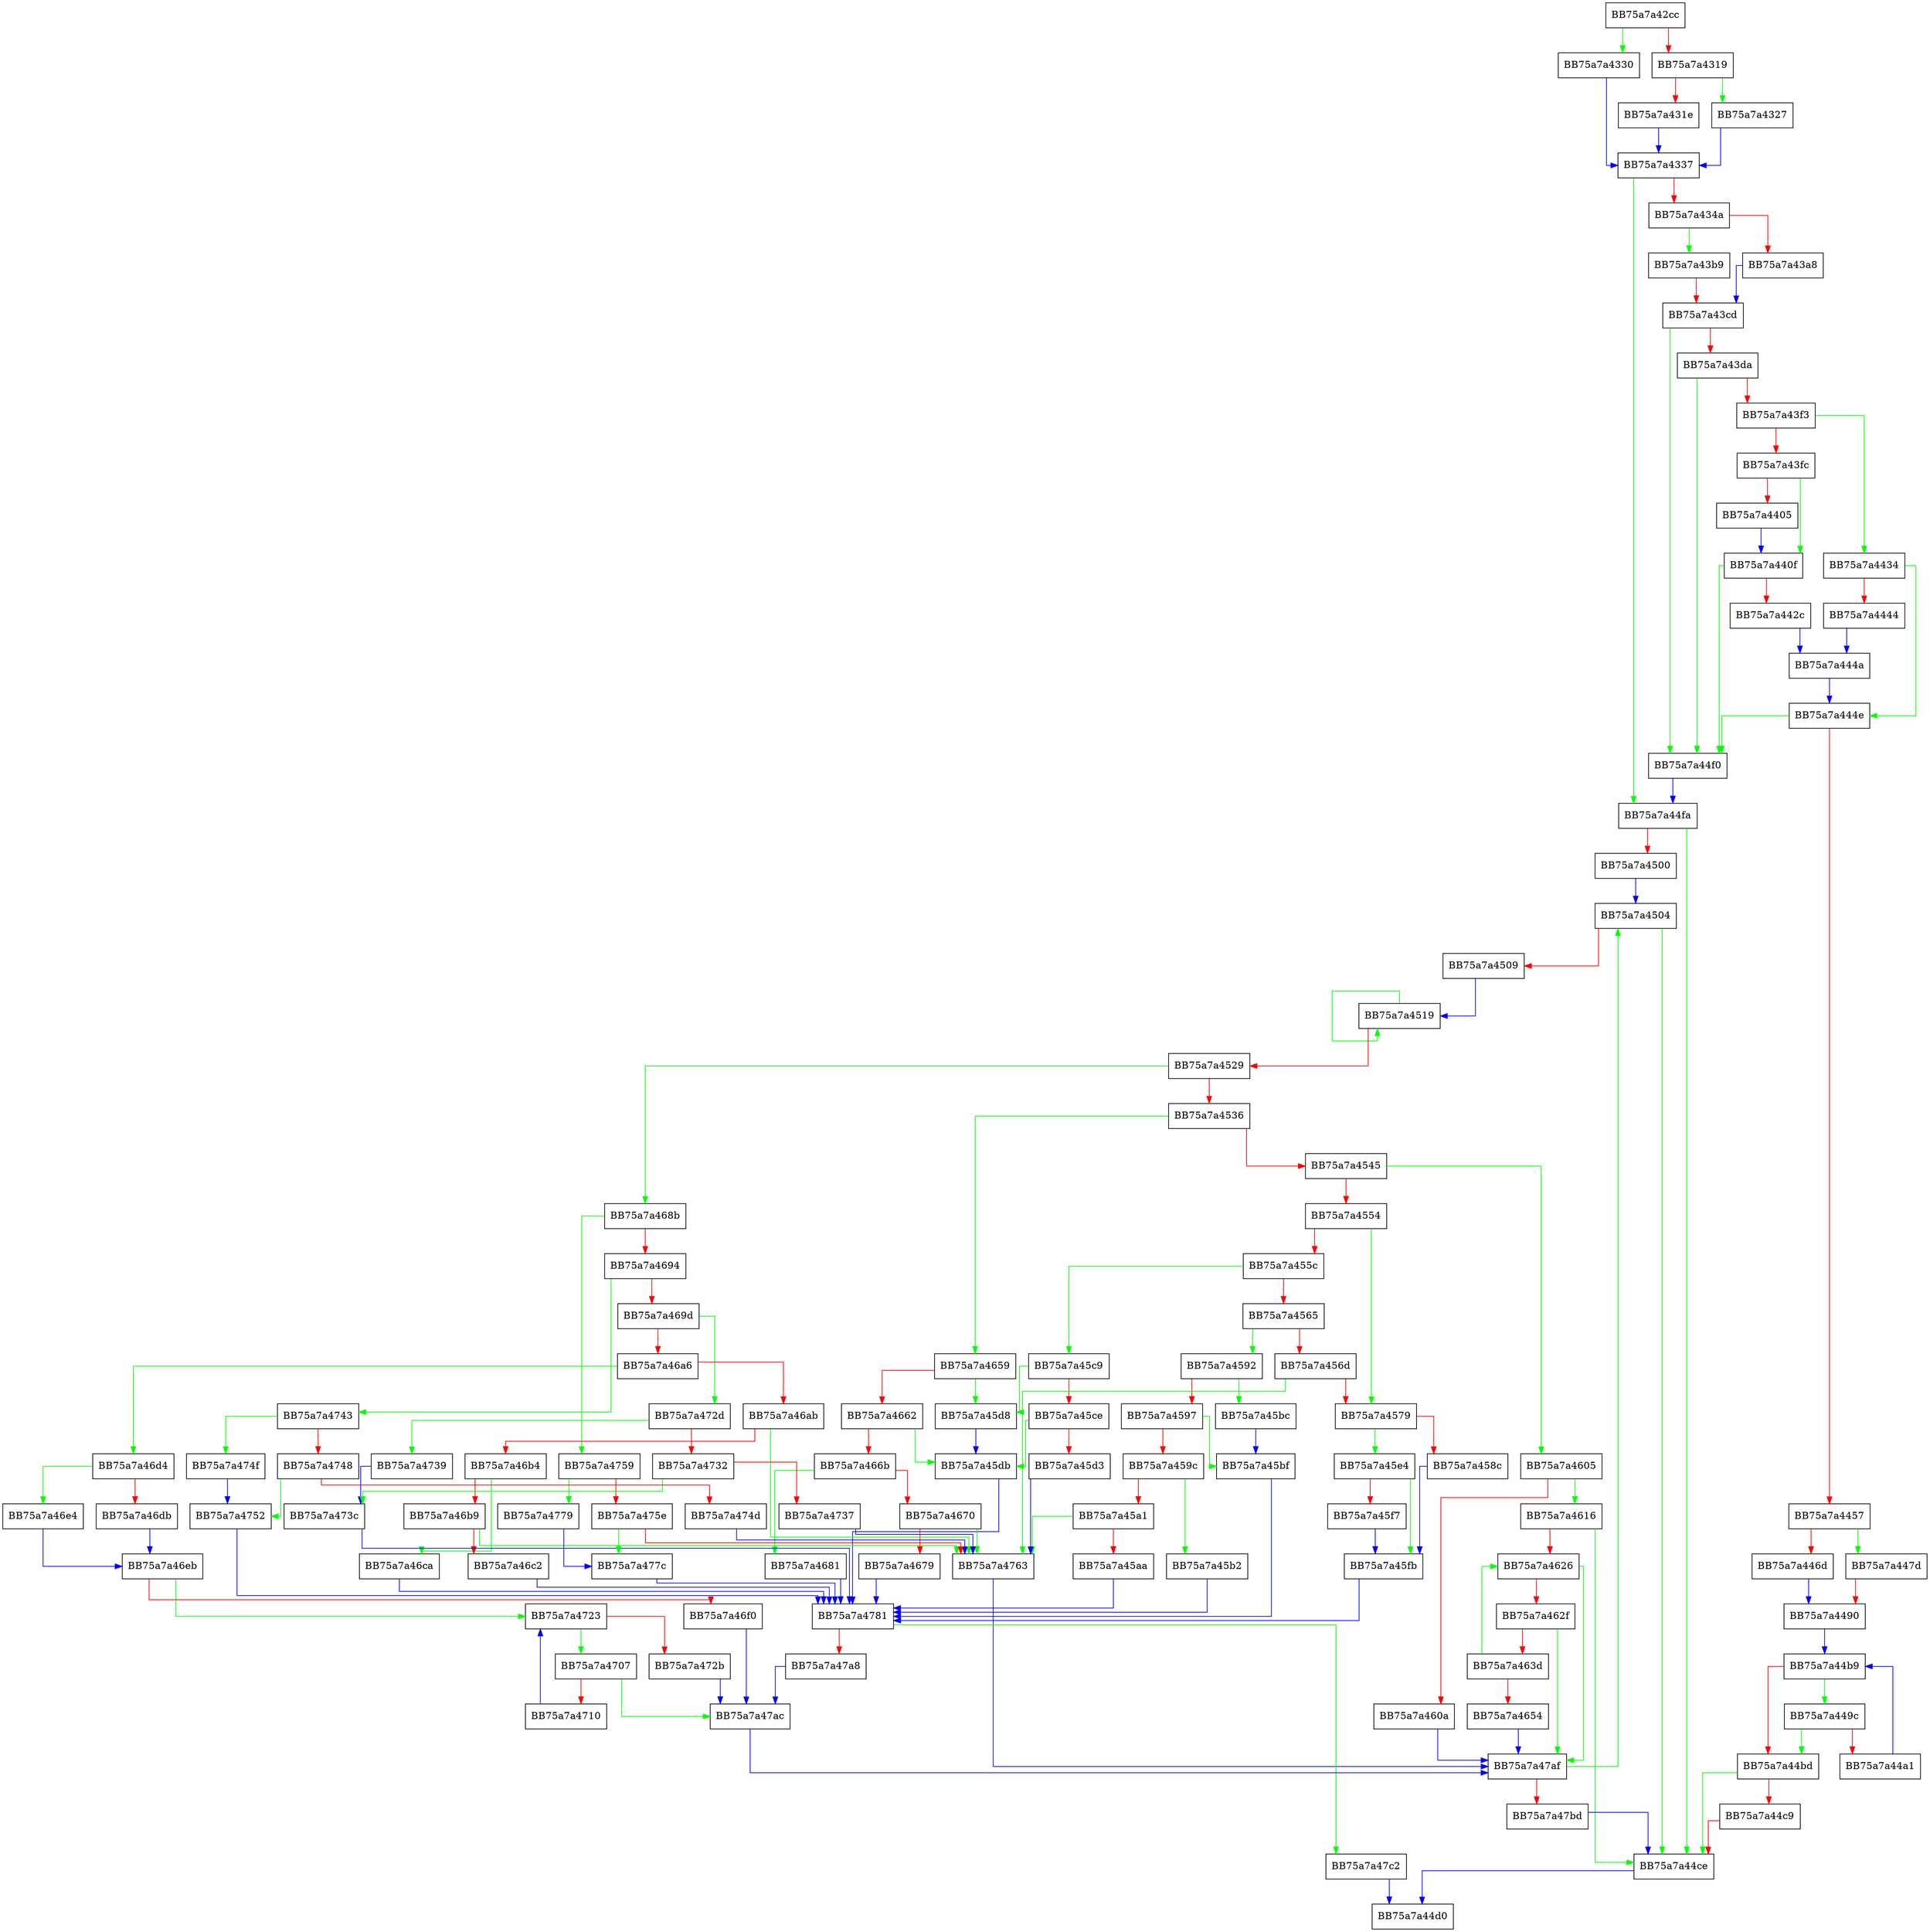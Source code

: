 digraph store_winword {
  node [shape="box"];
  graph [splines=ortho];
  BB75a7a42cc -> BB75a7a4330 [color="green"];
  BB75a7a42cc -> BB75a7a4319 [color="red"];
  BB75a7a4319 -> BB75a7a4327 [color="green"];
  BB75a7a4319 -> BB75a7a431e [color="red"];
  BB75a7a431e -> BB75a7a4337 [color="blue"];
  BB75a7a4327 -> BB75a7a4337 [color="blue"];
  BB75a7a4330 -> BB75a7a4337 [color="blue"];
  BB75a7a4337 -> BB75a7a44fa [color="green"];
  BB75a7a4337 -> BB75a7a434a [color="red"];
  BB75a7a434a -> BB75a7a43b9 [color="green"];
  BB75a7a434a -> BB75a7a43a8 [color="red"];
  BB75a7a43a8 -> BB75a7a43cd [color="blue"];
  BB75a7a43b9 -> BB75a7a43cd [color="red"];
  BB75a7a43cd -> BB75a7a44f0 [color="green"];
  BB75a7a43cd -> BB75a7a43da [color="red"];
  BB75a7a43da -> BB75a7a44f0 [color="green"];
  BB75a7a43da -> BB75a7a43f3 [color="red"];
  BB75a7a43f3 -> BB75a7a4434 [color="green"];
  BB75a7a43f3 -> BB75a7a43fc [color="red"];
  BB75a7a43fc -> BB75a7a440f [color="green"];
  BB75a7a43fc -> BB75a7a4405 [color="red"];
  BB75a7a4405 -> BB75a7a440f [color="blue"];
  BB75a7a440f -> BB75a7a44f0 [color="green"];
  BB75a7a440f -> BB75a7a442c [color="red"];
  BB75a7a442c -> BB75a7a444a [color="blue"];
  BB75a7a4434 -> BB75a7a444e [color="green"];
  BB75a7a4434 -> BB75a7a4444 [color="red"];
  BB75a7a4444 -> BB75a7a444a [color="blue"];
  BB75a7a444a -> BB75a7a444e [color="blue"];
  BB75a7a444e -> BB75a7a44f0 [color="green"];
  BB75a7a444e -> BB75a7a4457 [color="red"];
  BB75a7a4457 -> BB75a7a447d [color="green"];
  BB75a7a4457 -> BB75a7a446d [color="red"];
  BB75a7a446d -> BB75a7a4490 [color="blue"];
  BB75a7a447d -> BB75a7a4490 [color="red"];
  BB75a7a4490 -> BB75a7a44b9 [color="blue"];
  BB75a7a449c -> BB75a7a44bd [color="green"];
  BB75a7a449c -> BB75a7a44a1 [color="red"];
  BB75a7a44a1 -> BB75a7a44b9 [color="blue"];
  BB75a7a44b9 -> BB75a7a449c [color="green"];
  BB75a7a44b9 -> BB75a7a44bd [color="red"];
  BB75a7a44bd -> BB75a7a44ce [color="green"];
  BB75a7a44bd -> BB75a7a44c9 [color="red"];
  BB75a7a44c9 -> BB75a7a44ce [color="red"];
  BB75a7a44ce -> BB75a7a44d0 [color="blue"];
  BB75a7a44f0 -> BB75a7a44fa [color="blue"];
  BB75a7a44fa -> BB75a7a44ce [color="green"];
  BB75a7a44fa -> BB75a7a4500 [color="red"];
  BB75a7a4500 -> BB75a7a4504 [color="blue"];
  BB75a7a4504 -> BB75a7a44ce [color="green"];
  BB75a7a4504 -> BB75a7a4509 [color="red"];
  BB75a7a4509 -> BB75a7a4519 [color="blue"];
  BB75a7a4519 -> BB75a7a4519 [color="green"];
  BB75a7a4519 -> BB75a7a4529 [color="red"];
  BB75a7a4529 -> BB75a7a468b [color="green"];
  BB75a7a4529 -> BB75a7a4536 [color="red"];
  BB75a7a4536 -> BB75a7a4659 [color="green"];
  BB75a7a4536 -> BB75a7a4545 [color="red"];
  BB75a7a4545 -> BB75a7a4605 [color="green"];
  BB75a7a4545 -> BB75a7a4554 [color="red"];
  BB75a7a4554 -> BB75a7a4579 [color="green"];
  BB75a7a4554 -> BB75a7a455c [color="red"];
  BB75a7a455c -> BB75a7a45c9 [color="green"];
  BB75a7a455c -> BB75a7a4565 [color="red"];
  BB75a7a4565 -> BB75a7a4592 [color="green"];
  BB75a7a4565 -> BB75a7a456d [color="red"];
  BB75a7a456d -> BB75a7a4763 [color="green"];
  BB75a7a456d -> BB75a7a4579 [color="red"];
  BB75a7a4579 -> BB75a7a45e4 [color="green"];
  BB75a7a4579 -> BB75a7a458c [color="red"];
  BB75a7a458c -> BB75a7a45fb [color="blue"];
  BB75a7a4592 -> BB75a7a45bc [color="green"];
  BB75a7a4592 -> BB75a7a4597 [color="red"];
  BB75a7a4597 -> BB75a7a45bf [color="green"];
  BB75a7a4597 -> BB75a7a459c [color="red"];
  BB75a7a459c -> BB75a7a45b2 [color="green"];
  BB75a7a459c -> BB75a7a45a1 [color="red"];
  BB75a7a45a1 -> BB75a7a4763 [color="green"];
  BB75a7a45a1 -> BB75a7a45aa [color="red"];
  BB75a7a45aa -> BB75a7a4781 [color="blue"];
  BB75a7a45b2 -> BB75a7a4781 [color="blue"];
  BB75a7a45bc -> BB75a7a45bf [color="blue"];
  BB75a7a45bf -> BB75a7a4781 [color="blue"];
  BB75a7a45c9 -> BB75a7a45d8 [color="green"];
  BB75a7a45c9 -> BB75a7a45ce [color="red"];
  BB75a7a45ce -> BB75a7a45db [color="green"];
  BB75a7a45ce -> BB75a7a45d3 [color="red"];
  BB75a7a45d3 -> BB75a7a4763 [color="blue"];
  BB75a7a45d8 -> BB75a7a45db [color="blue"];
  BB75a7a45db -> BB75a7a4781 [color="blue"];
  BB75a7a45e4 -> BB75a7a45fb [color="green"];
  BB75a7a45e4 -> BB75a7a45f7 [color="red"];
  BB75a7a45f7 -> BB75a7a45fb [color="blue"];
  BB75a7a45fb -> BB75a7a4781 [color="blue"];
  BB75a7a4605 -> BB75a7a4616 [color="green"];
  BB75a7a4605 -> BB75a7a460a [color="red"];
  BB75a7a460a -> BB75a7a47af [color="blue"];
  BB75a7a4616 -> BB75a7a44ce [color="green"];
  BB75a7a4616 -> BB75a7a4626 [color="red"];
  BB75a7a4626 -> BB75a7a47af [color="green"];
  BB75a7a4626 -> BB75a7a462f [color="red"];
  BB75a7a462f -> BB75a7a47af [color="green"];
  BB75a7a462f -> BB75a7a463d [color="red"];
  BB75a7a463d -> BB75a7a4626 [color="green"];
  BB75a7a463d -> BB75a7a4654 [color="red"];
  BB75a7a4654 -> BB75a7a47af [color="blue"];
  BB75a7a4659 -> BB75a7a45d8 [color="green"];
  BB75a7a4659 -> BB75a7a4662 [color="red"];
  BB75a7a4662 -> BB75a7a45db [color="green"];
  BB75a7a4662 -> BB75a7a466b [color="red"];
  BB75a7a466b -> BB75a7a4681 [color="green"];
  BB75a7a466b -> BB75a7a4670 [color="red"];
  BB75a7a4670 -> BB75a7a4763 [color="green"];
  BB75a7a4670 -> BB75a7a4679 [color="red"];
  BB75a7a4679 -> BB75a7a4781 [color="blue"];
  BB75a7a4681 -> BB75a7a4781 [color="blue"];
  BB75a7a468b -> BB75a7a4759 [color="green"];
  BB75a7a468b -> BB75a7a4694 [color="red"];
  BB75a7a4694 -> BB75a7a4743 [color="green"];
  BB75a7a4694 -> BB75a7a469d [color="red"];
  BB75a7a469d -> BB75a7a472d [color="green"];
  BB75a7a469d -> BB75a7a46a6 [color="red"];
  BB75a7a46a6 -> BB75a7a46d4 [color="green"];
  BB75a7a46a6 -> BB75a7a46ab [color="red"];
  BB75a7a46ab -> BB75a7a4763 [color="green"];
  BB75a7a46ab -> BB75a7a46b4 [color="red"];
  BB75a7a46b4 -> BB75a7a46ca [color="green"];
  BB75a7a46b4 -> BB75a7a46b9 [color="red"];
  BB75a7a46b9 -> BB75a7a4763 [color="green"];
  BB75a7a46b9 -> BB75a7a46c2 [color="red"];
  BB75a7a46c2 -> BB75a7a4781 [color="blue"];
  BB75a7a46ca -> BB75a7a4781 [color="blue"];
  BB75a7a46d4 -> BB75a7a46e4 [color="green"];
  BB75a7a46d4 -> BB75a7a46db [color="red"];
  BB75a7a46db -> BB75a7a46eb [color="blue"];
  BB75a7a46e4 -> BB75a7a46eb [color="blue"];
  BB75a7a46eb -> BB75a7a4723 [color="green"];
  BB75a7a46eb -> BB75a7a46f0 [color="red"];
  BB75a7a46f0 -> BB75a7a47ac [color="blue"];
  BB75a7a4707 -> BB75a7a47ac [color="green"];
  BB75a7a4707 -> BB75a7a4710 [color="red"];
  BB75a7a4710 -> BB75a7a4723 [color="blue"];
  BB75a7a4723 -> BB75a7a4707 [color="green"];
  BB75a7a4723 -> BB75a7a472b [color="red"];
  BB75a7a472b -> BB75a7a47ac [color="blue"];
  BB75a7a472d -> BB75a7a4739 [color="green"];
  BB75a7a472d -> BB75a7a4732 [color="red"];
  BB75a7a4732 -> BB75a7a473c [color="green"];
  BB75a7a4732 -> BB75a7a4737 [color="red"];
  BB75a7a4737 -> BB75a7a4763 [color="blue"];
  BB75a7a4739 -> BB75a7a473c [color="blue"];
  BB75a7a473c -> BB75a7a4781 [color="blue"];
  BB75a7a4743 -> BB75a7a474f [color="green"];
  BB75a7a4743 -> BB75a7a4748 [color="red"];
  BB75a7a4748 -> BB75a7a4752 [color="green"];
  BB75a7a4748 -> BB75a7a474d [color="red"];
  BB75a7a474d -> BB75a7a4763 [color="blue"];
  BB75a7a474f -> BB75a7a4752 [color="blue"];
  BB75a7a4752 -> BB75a7a4781 [color="blue"];
  BB75a7a4759 -> BB75a7a4779 [color="green"];
  BB75a7a4759 -> BB75a7a475e [color="red"];
  BB75a7a475e -> BB75a7a477c [color="green"];
  BB75a7a475e -> BB75a7a4763 [color="red"];
  BB75a7a4763 -> BB75a7a47af [color="blue"];
  BB75a7a4779 -> BB75a7a477c [color="blue"];
  BB75a7a477c -> BB75a7a4781 [color="blue"];
  BB75a7a4781 -> BB75a7a47c2 [color="green"];
  BB75a7a4781 -> BB75a7a47a8 [color="red"];
  BB75a7a47a8 -> BB75a7a47ac [color="blue"];
  BB75a7a47ac -> BB75a7a47af [color="blue"];
  BB75a7a47af -> BB75a7a4504 [color="green"];
  BB75a7a47af -> BB75a7a47bd [color="red"];
  BB75a7a47bd -> BB75a7a44ce [color="blue"];
  BB75a7a47c2 -> BB75a7a44d0 [color="blue"];
}